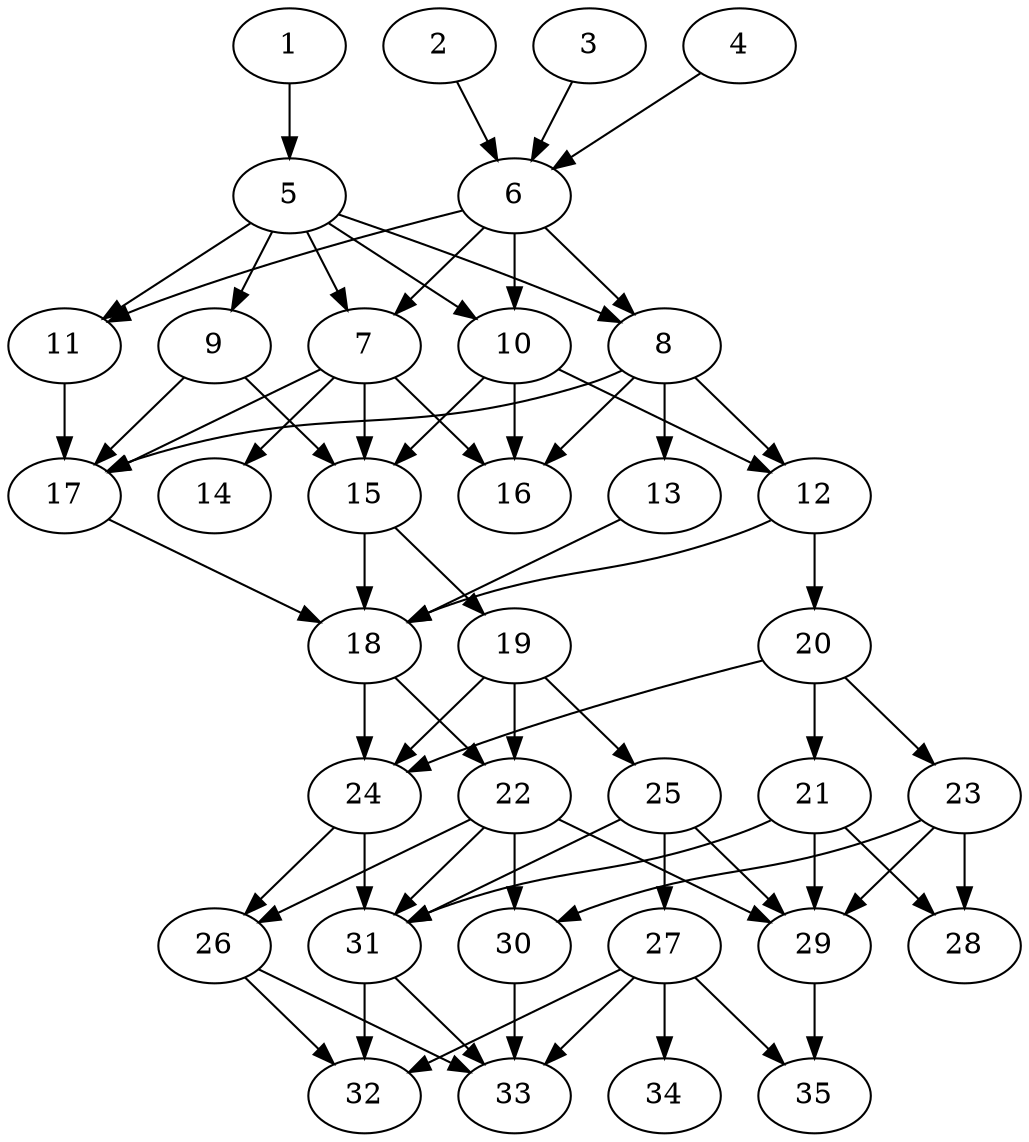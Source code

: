 // DAG automatically generated by daggen at Tue Aug  6 16:28:02 2019
// ./daggen --dot -n 35 --ccr 0.5 --fat 0.5 --regular 0.5 --density 0.7 --mindata 5242880 --maxdata 52428800 
digraph G {
  1 [size="50094080", alpha="0.15", expect_size="25047040"] 
  1 -> 5 [size ="25047040"]
  2 [size="32595968", alpha="0.12", expect_size="16297984"] 
  2 -> 6 [size ="16297984"]
  3 [size="37068800", alpha="0.11", expect_size="18534400"] 
  3 -> 6 [size ="18534400"]
  4 [size="88705024", alpha="0.10", expect_size="44352512"] 
  4 -> 6 [size ="44352512"]
  5 [size="66928640", alpha="0.11", expect_size="33464320"] 
  5 -> 7 [size ="33464320"]
  5 -> 8 [size ="33464320"]
  5 -> 9 [size ="33464320"]
  5 -> 10 [size ="33464320"]
  5 -> 11 [size ="33464320"]
  6 [size="63092736", alpha="0.15", expect_size="31546368"] 
  6 -> 7 [size ="31546368"]
  6 -> 8 [size ="31546368"]
  6 -> 10 [size ="31546368"]
  6 -> 11 [size ="31546368"]
  7 [size="23611392", alpha="0.05", expect_size="11805696"] 
  7 -> 14 [size ="11805696"]
  7 -> 15 [size ="11805696"]
  7 -> 16 [size ="11805696"]
  7 -> 17 [size ="11805696"]
  8 [size="62877696", alpha="0.14", expect_size="31438848"] 
  8 -> 12 [size ="31438848"]
  8 -> 13 [size ="31438848"]
  8 -> 16 [size ="31438848"]
  8 -> 17 [size ="31438848"]
  9 [size="71550976", alpha="0.12", expect_size="35775488"] 
  9 -> 15 [size ="35775488"]
  9 -> 17 [size ="35775488"]
  10 [size="91858944", alpha="0.08", expect_size="45929472"] 
  10 -> 12 [size ="45929472"]
  10 -> 15 [size ="45929472"]
  10 -> 16 [size ="45929472"]
  11 [size="83927040", alpha="0.13", expect_size="41963520"] 
  11 -> 17 [size ="41963520"]
  12 [size="59834368", alpha="0.17", expect_size="29917184"] 
  12 -> 18 [size ="29917184"]
  12 -> 20 [size ="29917184"]
  13 [size="23296000", alpha="0.20", expect_size="11648000"] 
  13 -> 18 [size ="11648000"]
  14 [size="77367296", alpha="0.19", expect_size="38683648"] 
  15 [size="30668800", alpha="0.04", expect_size="15334400"] 
  15 -> 18 [size ="15334400"]
  15 -> 19 [size ="15334400"]
  16 [size="80971776", alpha="0.16", expect_size="40485888"] 
  17 [size="55271424", alpha="0.10", expect_size="27635712"] 
  17 -> 18 [size ="27635712"]
  18 [size="76713984", alpha="0.04", expect_size="38356992"] 
  18 -> 22 [size ="38356992"]
  18 -> 24 [size ="38356992"]
  19 [size="48787456", alpha="0.10", expect_size="24393728"] 
  19 -> 22 [size ="24393728"]
  19 -> 24 [size ="24393728"]
  19 -> 25 [size ="24393728"]
  20 [size="11053056", alpha="0.09", expect_size="5526528"] 
  20 -> 21 [size ="5526528"]
  20 -> 23 [size ="5526528"]
  20 -> 24 [size ="5526528"]
  21 [size="48728064", alpha="0.16", expect_size="24364032"] 
  21 -> 28 [size ="24364032"]
  21 -> 29 [size ="24364032"]
  21 -> 31 [size ="24364032"]
  22 [size="17762304", alpha="0.07", expect_size="8881152"] 
  22 -> 26 [size ="8881152"]
  22 -> 29 [size ="8881152"]
  22 -> 30 [size ="8881152"]
  22 -> 31 [size ="8881152"]
  23 [size="98160640", alpha="0.05", expect_size="49080320"] 
  23 -> 28 [size ="49080320"]
  23 -> 29 [size ="49080320"]
  23 -> 30 [size ="49080320"]
  24 [size="97595392", alpha="0.18", expect_size="48797696"] 
  24 -> 26 [size ="48797696"]
  24 -> 31 [size ="48797696"]
  25 [size="93335552", alpha="0.04", expect_size="46667776"] 
  25 -> 27 [size ="46667776"]
  25 -> 29 [size ="46667776"]
  25 -> 31 [size ="46667776"]
  26 [size="19474432", alpha="0.01", expect_size="9737216"] 
  26 -> 32 [size ="9737216"]
  26 -> 33 [size ="9737216"]
  27 [size="92831744", alpha="0.01", expect_size="46415872"] 
  27 -> 32 [size ="46415872"]
  27 -> 33 [size ="46415872"]
  27 -> 34 [size ="46415872"]
  27 -> 35 [size ="46415872"]
  28 [size="43388928", alpha="0.12", expect_size="21694464"] 
  29 [size="60399616", alpha="0.16", expect_size="30199808"] 
  29 -> 35 [size ="30199808"]
  30 [size="13441024", alpha="0.17", expect_size="6720512"] 
  30 -> 33 [size ="6720512"]
  31 [size="54140928", alpha="0.13", expect_size="27070464"] 
  31 -> 32 [size ="27070464"]
  31 -> 33 [size ="27070464"]
  32 [size="33361920", alpha="0.00", expect_size="16680960"] 
  33 [size="67588096", alpha="0.10", expect_size="33794048"] 
  34 [size="89032704", alpha="0.14", expect_size="44516352"] 
  35 [size="81545216", alpha="0.02", expect_size="40772608"] 
}
